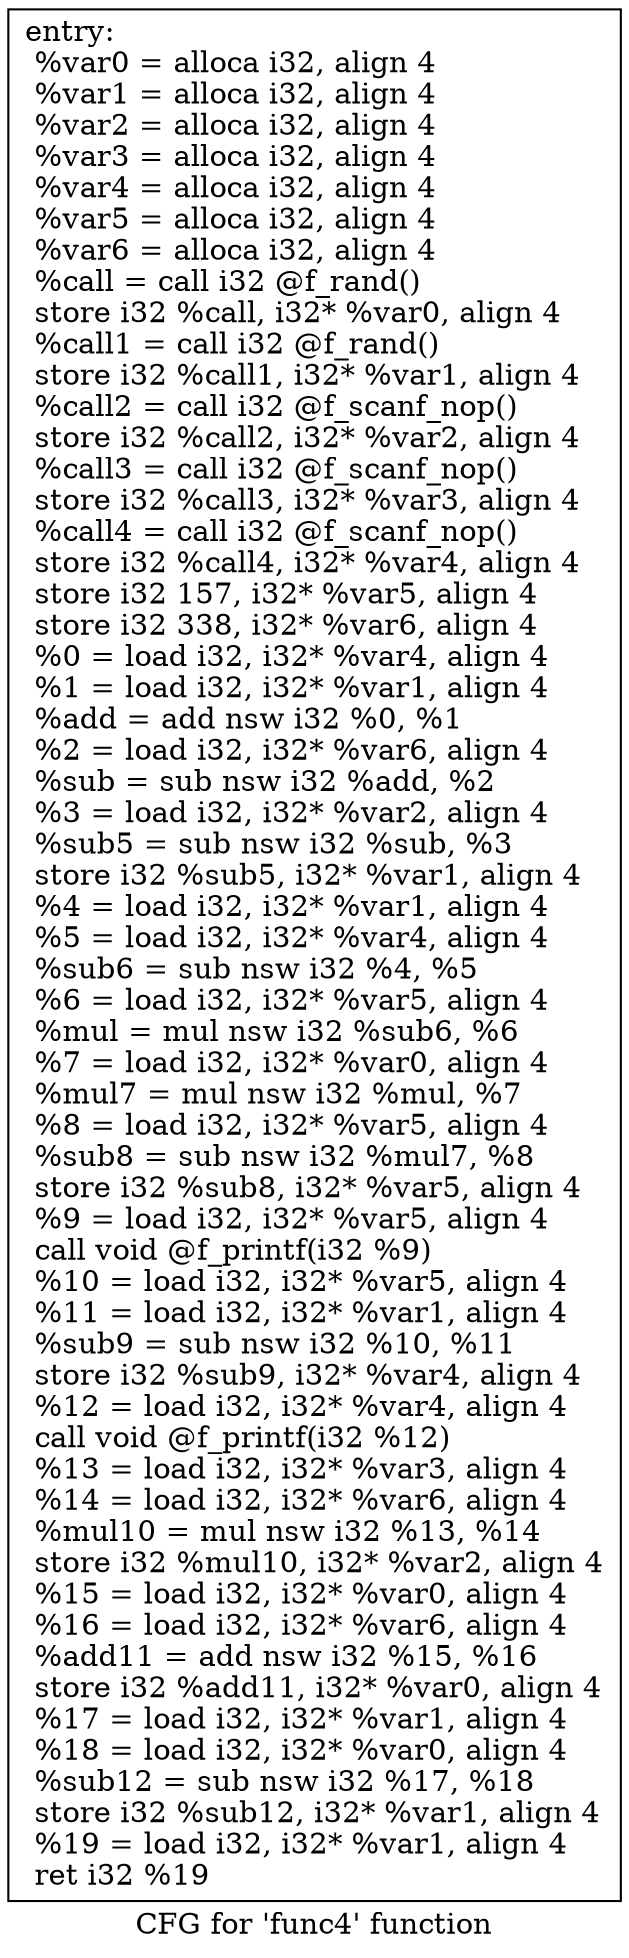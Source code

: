 digraph "CFG for 'func4' function" {
	label="CFG for 'func4' function";

	Node0x555e79642c00 [shape=record,label="{entry:\l  %var0 = alloca i32, align 4\l  %var1 = alloca i32, align 4\l  %var2 = alloca i32, align 4\l  %var3 = alloca i32, align 4\l  %var4 = alloca i32, align 4\l  %var5 = alloca i32, align 4\l  %var6 = alloca i32, align 4\l  %call = call i32 @f_rand()\l  store i32 %call, i32* %var0, align 4\l  %call1 = call i32 @f_rand()\l  store i32 %call1, i32* %var1, align 4\l  %call2 = call i32 @f_scanf_nop()\l  store i32 %call2, i32* %var2, align 4\l  %call3 = call i32 @f_scanf_nop()\l  store i32 %call3, i32* %var3, align 4\l  %call4 = call i32 @f_scanf_nop()\l  store i32 %call4, i32* %var4, align 4\l  store i32 157, i32* %var5, align 4\l  store i32 338, i32* %var6, align 4\l  %0 = load i32, i32* %var4, align 4\l  %1 = load i32, i32* %var1, align 4\l  %add = add nsw i32 %0, %1\l  %2 = load i32, i32* %var6, align 4\l  %sub = sub nsw i32 %add, %2\l  %3 = load i32, i32* %var2, align 4\l  %sub5 = sub nsw i32 %sub, %3\l  store i32 %sub5, i32* %var1, align 4\l  %4 = load i32, i32* %var1, align 4\l  %5 = load i32, i32* %var4, align 4\l  %sub6 = sub nsw i32 %4, %5\l  %6 = load i32, i32* %var5, align 4\l  %mul = mul nsw i32 %sub6, %6\l  %7 = load i32, i32* %var0, align 4\l  %mul7 = mul nsw i32 %mul, %7\l  %8 = load i32, i32* %var5, align 4\l  %sub8 = sub nsw i32 %mul7, %8\l  store i32 %sub8, i32* %var5, align 4\l  %9 = load i32, i32* %var5, align 4\l  call void @f_printf(i32 %9)\l  %10 = load i32, i32* %var5, align 4\l  %11 = load i32, i32* %var1, align 4\l  %sub9 = sub nsw i32 %10, %11\l  store i32 %sub9, i32* %var4, align 4\l  %12 = load i32, i32* %var4, align 4\l  call void @f_printf(i32 %12)\l  %13 = load i32, i32* %var3, align 4\l  %14 = load i32, i32* %var6, align 4\l  %mul10 = mul nsw i32 %13, %14\l  store i32 %mul10, i32* %var2, align 4\l  %15 = load i32, i32* %var0, align 4\l  %16 = load i32, i32* %var6, align 4\l  %add11 = add nsw i32 %15, %16\l  store i32 %add11, i32* %var0, align 4\l  %17 = load i32, i32* %var1, align 4\l  %18 = load i32, i32* %var0, align 4\l  %sub12 = sub nsw i32 %17, %18\l  store i32 %sub12, i32* %var1, align 4\l  %19 = load i32, i32* %var1, align 4\l  ret i32 %19\l}"];
}
